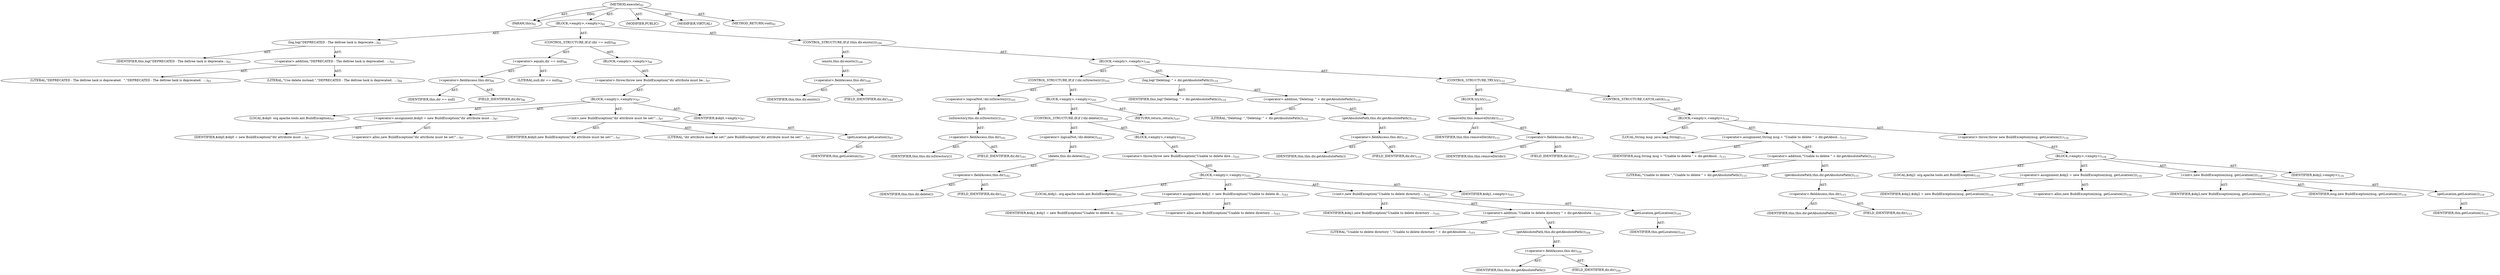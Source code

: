digraph "execute" {  
"111669149697" [label = <(METHOD,execute)<SUB>92</SUB>> ]
"115964116993" [label = <(PARAM,this)<SUB>92</SUB>> ]
"25769803777" [label = <(BLOCK,&lt;empty&gt;,&lt;empty&gt;)<SUB>92</SUB>> ]
"30064771074" [label = <(log,log(&quot;DEPRECATED - The deltree task is deprecate...)<SUB>93</SUB>> ]
"68719476737" [label = <(IDENTIFIER,this,log(&quot;DEPRECATED - The deltree task is deprecate...)<SUB>93</SUB>> ]
"30064771075" [label = <(&lt;operator&gt;.addition,&quot;DEPRECATED - The deltree task is deprecated.  ...)<SUB>93</SUB>> ]
"90194313216" [label = <(LITERAL,&quot;DEPRECATED - The deltree task is deprecated.  &quot;,&quot;DEPRECATED - The deltree task is deprecated.  ...)<SUB>93</SUB>> ]
"90194313217" [label = <(LITERAL,&quot;Use delete instead.&quot;,&quot;DEPRECATED - The deltree task is deprecated.  ...)<SUB>94</SUB>> ]
"47244640256" [label = <(CONTROL_STRUCTURE,IF,if (dir == null))<SUB>96</SUB>> ]
"30064771076" [label = <(&lt;operator&gt;.equals,dir == null)<SUB>96</SUB>> ]
"30064771077" [label = <(&lt;operator&gt;.fieldAccess,this.dir)<SUB>96</SUB>> ]
"68719476745" [label = <(IDENTIFIER,this,dir == null)> ]
"55834574849" [label = <(FIELD_IDENTIFIER,dir,dir)<SUB>96</SUB>> ]
"90194313218" [label = <(LITERAL,null,dir == null)<SUB>96</SUB>> ]
"25769803778" [label = <(BLOCK,&lt;empty&gt;,&lt;empty&gt;)<SUB>96</SUB>> ]
"30064771078" [label = <(&lt;operator&gt;.throw,throw new BuildException(&quot;dir attribute must be...)<SUB>97</SUB>> ]
"25769803779" [label = <(BLOCK,&lt;empty&gt;,&lt;empty&gt;)<SUB>97</SUB>> ]
"94489280512" [label = <(LOCAL,$obj0: org.apache.tools.ant.BuildException)<SUB>97</SUB>> ]
"30064771079" [label = <(&lt;operator&gt;.assignment,$obj0 = new BuildException(&quot;dir attribute must ...)<SUB>97</SUB>> ]
"68719476746" [label = <(IDENTIFIER,$obj0,$obj0 = new BuildException(&quot;dir attribute must ...)<SUB>97</SUB>> ]
"30064771080" [label = <(&lt;operator&gt;.alloc,new BuildException(&quot;dir attribute must be set!&quot;...)<SUB>97</SUB>> ]
"30064771081" [label = <(&lt;init&gt;,new BuildException(&quot;dir attribute must be set!&quot;...)<SUB>97</SUB>> ]
"68719476747" [label = <(IDENTIFIER,$obj0,new BuildException(&quot;dir attribute must be set!&quot;...)<SUB>97</SUB>> ]
"90194313219" [label = <(LITERAL,&quot;dir attribute must be set!&quot;,new BuildException(&quot;dir attribute must be set!&quot;...)<SUB>97</SUB>> ]
"30064771082" [label = <(getLocation,getLocation())<SUB>97</SUB>> ]
"68719476738" [label = <(IDENTIFIER,this,getLocation())<SUB>97</SUB>> ]
"68719476748" [label = <(IDENTIFIER,$obj0,&lt;empty&gt;)<SUB>97</SUB>> ]
"47244640257" [label = <(CONTROL_STRUCTURE,IF,if (this.dir.exists()))<SUB>100</SUB>> ]
"30064771083" [label = <(exists,this.dir.exists())<SUB>100</SUB>> ]
"30064771084" [label = <(&lt;operator&gt;.fieldAccess,this.dir)<SUB>100</SUB>> ]
"68719476749" [label = <(IDENTIFIER,this,this.dir.exists())> ]
"55834574850" [label = <(FIELD_IDENTIFIER,dir,dir)<SUB>100</SUB>> ]
"25769803780" [label = <(BLOCK,&lt;empty&gt;,&lt;empty&gt;)<SUB>100</SUB>> ]
"47244640258" [label = <(CONTROL_STRUCTURE,IF,if (!dir.isDirectory()))<SUB>101</SUB>> ]
"30064771085" [label = <(&lt;operator&gt;.logicalNot,!dir.isDirectory())<SUB>101</SUB>> ]
"30064771086" [label = <(isDirectory,this.dir.isDirectory())<SUB>101</SUB>> ]
"30064771087" [label = <(&lt;operator&gt;.fieldAccess,this.dir)<SUB>101</SUB>> ]
"68719476750" [label = <(IDENTIFIER,this,this.dir.isDirectory())> ]
"55834574851" [label = <(FIELD_IDENTIFIER,dir,dir)<SUB>101</SUB>> ]
"25769803781" [label = <(BLOCK,&lt;empty&gt;,&lt;empty&gt;)<SUB>101</SUB>> ]
"47244640259" [label = <(CONTROL_STRUCTURE,IF,if (!dir.delete()))<SUB>102</SUB>> ]
"30064771088" [label = <(&lt;operator&gt;.logicalNot,!dir.delete())<SUB>102</SUB>> ]
"30064771089" [label = <(delete,this.dir.delete())<SUB>102</SUB>> ]
"30064771090" [label = <(&lt;operator&gt;.fieldAccess,this.dir)<SUB>102</SUB>> ]
"68719476751" [label = <(IDENTIFIER,this,this.dir.delete())> ]
"55834574852" [label = <(FIELD_IDENTIFIER,dir,dir)<SUB>102</SUB>> ]
"25769803782" [label = <(BLOCK,&lt;empty&gt;,&lt;empty&gt;)<SUB>102</SUB>> ]
"30064771091" [label = <(&lt;operator&gt;.throw,throw new BuildException(&quot;Unable to delete dire...)<SUB>103</SUB>> ]
"25769803783" [label = <(BLOCK,&lt;empty&gt;,&lt;empty&gt;)<SUB>103</SUB>> ]
"94489280513" [label = <(LOCAL,$obj1: org.apache.tools.ant.BuildException)<SUB>103</SUB>> ]
"30064771092" [label = <(&lt;operator&gt;.assignment,$obj1 = new BuildException(&quot;Unable to delete di...)<SUB>103</SUB>> ]
"68719476752" [label = <(IDENTIFIER,$obj1,$obj1 = new BuildException(&quot;Unable to delete di...)<SUB>103</SUB>> ]
"30064771093" [label = <(&lt;operator&gt;.alloc,new BuildException(&quot;Unable to delete directory ...)<SUB>103</SUB>> ]
"30064771094" [label = <(&lt;init&gt;,new BuildException(&quot;Unable to delete directory ...)<SUB>103</SUB>> ]
"68719476753" [label = <(IDENTIFIER,$obj1,new BuildException(&quot;Unable to delete directory ...)<SUB>103</SUB>> ]
"30064771095" [label = <(&lt;operator&gt;.addition,&quot;Unable to delete directory &quot; + dir.getAbsolute...)<SUB>103</SUB>> ]
"90194313220" [label = <(LITERAL,&quot;Unable to delete directory &quot;,&quot;Unable to delete directory &quot; + dir.getAbsolute...)<SUB>103</SUB>> ]
"30064771096" [label = <(getAbsolutePath,this.dir.getAbsolutePath())<SUB>104</SUB>> ]
"30064771097" [label = <(&lt;operator&gt;.fieldAccess,this.dir)<SUB>104</SUB>> ]
"68719476754" [label = <(IDENTIFIER,this,this.dir.getAbsolutePath())> ]
"55834574853" [label = <(FIELD_IDENTIFIER,dir,dir)<SUB>104</SUB>> ]
"30064771098" [label = <(getLocation,getLocation())<SUB>105</SUB>> ]
"68719476739" [label = <(IDENTIFIER,this,getLocation())<SUB>105</SUB>> ]
"68719476755" [label = <(IDENTIFIER,$obj1,&lt;empty&gt;)<SUB>103</SUB>> ]
"146028888064" [label = <(RETURN,return;,return;)<SUB>107</SUB>> ]
"30064771099" [label = <(log,log(&quot;Deleting: &quot; + dir.getAbsolutePath()))<SUB>110</SUB>> ]
"68719476740" [label = <(IDENTIFIER,this,log(&quot;Deleting: &quot; + dir.getAbsolutePath()))<SUB>110</SUB>> ]
"30064771100" [label = <(&lt;operator&gt;.addition,&quot;Deleting: &quot; + dir.getAbsolutePath())<SUB>110</SUB>> ]
"90194313221" [label = <(LITERAL,&quot;Deleting: &quot;,&quot;Deleting: &quot; + dir.getAbsolutePath())<SUB>110</SUB>> ]
"30064771101" [label = <(getAbsolutePath,this.dir.getAbsolutePath())<SUB>110</SUB>> ]
"30064771102" [label = <(&lt;operator&gt;.fieldAccess,this.dir)<SUB>110</SUB>> ]
"68719476756" [label = <(IDENTIFIER,this,this.dir.getAbsolutePath())> ]
"55834574854" [label = <(FIELD_IDENTIFIER,dir,dir)<SUB>110</SUB>> ]
"47244640260" [label = <(CONTROL_STRUCTURE,TRY,try)<SUB>112</SUB>> ]
"25769803784" [label = <(BLOCK,try,try)<SUB>112</SUB>> ]
"30064771103" [label = <(removeDir,this.removeDir(dir))<SUB>113</SUB>> ]
"68719476741" [label = <(IDENTIFIER,this,this.removeDir(dir))<SUB>113</SUB>> ]
"30064771104" [label = <(&lt;operator&gt;.fieldAccess,this.dir)<SUB>113</SUB>> ]
"68719476757" [label = <(IDENTIFIER,this,this.removeDir(dir))> ]
"55834574855" [label = <(FIELD_IDENTIFIER,dir,dir)<SUB>113</SUB>> ]
"47244640261" [label = <(CONTROL_STRUCTURE,CATCH,catch)<SUB>114</SUB>> ]
"25769803785" [label = <(BLOCK,&lt;empty&gt;,&lt;empty&gt;)<SUB>114</SUB>> ]
"94489280514" [label = <(LOCAL,String msg: java.lang.String)<SUB>115</SUB>> ]
"30064771105" [label = <(&lt;operator&gt;.assignment,String msg = &quot;Unable to delete &quot; + dir.getAbsol...)<SUB>115</SUB>> ]
"68719476758" [label = <(IDENTIFIER,msg,String msg = &quot;Unable to delete &quot; + dir.getAbsol...)<SUB>115</SUB>> ]
"30064771106" [label = <(&lt;operator&gt;.addition,&quot;Unable to delete &quot; + dir.getAbsolutePath())<SUB>115</SUB>> ]
"90194313222" [label = <(LITERAL,&quot;Unable to delete &quot;,&quot;Unable to delete &quot; + dir.getAbsolutePath())<SUB>115</SUB>> ]
"30064771107" [label = <(getAbsolutePath,this.dir.getAbsolutePath())<SUB>115</SUB>> ]
"30064771108" [label = <(&lt;operator&gt;.fieldAccess,this.dir)<SUB>115</SUB>> ]
"68719476759" [label = <(IDENTIFIER,this,this.dir.getAbsolutePath())> ]
"55834574856" [label = <(FIELD_IDENTIFIER,dir,dir)<SUB>115</SUB>> ]
"30064771109" [label = <(&lt;operator&gt;.throw,throw new BuildException(msg, getLocation());)<SUB>116</SUB>> ]
"25769803786" [label = <(BLOCK,&lt;empty&gt;,&lt;empty&gt;)<SUB>116</SUB>> ]
"94489280515" [label = <(LOCAL,$obj2: org.apache.tools.ant.BuildException)<SUB>116</SUB>> ]
"30064771110" [label = <(&lt;operator&gt;.assignment,$obj2 = new BuildException(msg, getLocation()))<SUB>116</SUB>> ]
"68719476760" [label = <(IDENTIFIER,$obj2,$obj2 = new BuildException(msg, getLocation()))<SUB>116</SUB>> ]
"30064771111" [label = <(&lt;operator&gt;.alloc,new BuildException(msg, getLocation()))<SUB>116</SUB>> ]
"30064771112" [label = <(&lt;init&gt;,new BuildException(msg, getLocation()))<SUB>116</SUB>> ]
"68719476761" [label = <(IDENTIFIER,$obj2,new BuildException(msg, getLocation()))<SUB>116</SUB>> ]
"68719476762" [label = <(IDENTIFIER,msg,new BuildException(msg, getLocation()))<SUB>116</SUB>> ]
"30064771113" [label = <(getLocation,getLocation())<SUB>116</SUB>> ]
"68719476742" [label = <(IDENTIFIER,this,getLocation())<SUB>116</SUB>> ]
"68719476763" [label = <(IDENTIFIER,$obj2,&lt;empty&gt;)<SUB>116</SUB>> ]
"133143986179" [label = <(MODIFIER,PUBLIC)> ]
"133143986180" [label = <(MODIFIER,VIRTUAL)> ]
"128849018881" [label = <(METHOD_RETURN,void)<SUB>92</SUB>> ]
  "111669149697" -> "115964116993"  [ label = "AST: "] 
  "111669149697" -> "25769803777"  [ label = "AST: "] 
  "111669149697" -> "133143986179"  [ label = "AST: "] 
  "111669149697" -> "133143986180"  [ label = "AST: "] 
  "111669149697" -> "128849018881"  [ label = "AST: "] 
  "25769803777" -> "30064771074"  [ label = "AST: "] 
  "25769803777" -> "47244640256"  [ label = "AST: "] 
  "25769803777" -> "47244640257"  [ label = "AST: "] 
  "30064771074" -> "68719476737"  [ label = "AST: "] 
  "30064771074" -> "30064771075"  [ label = "AST: "] 
  "30064771075" -> "90194313216"  [ label = "AST: "] 
  "30064771075" -> "90194313217"  [ label = "AST: "] 
  "47244640256" -> "30064771076"  [ label = "AST: "] 
  "47244640256" -> "25769803778"  [ label = "AST: "] 
  "30064771076" -> "30064771077"  [ label = "AST: "] 
  "30064771076" -> "90194313218"  [ label = "AST: "] 
  "30064771077" -> "68719476745"  [ label = "AST: "] 
  "30064771077" -> "55834574849"  [ label = "AST: "] 
  "25769803778" -> "30064771078"  [ label = "AST: "] 
  "30064771078" -> "25769803779"  [ label = "AST: "] 
  "25769803779" -> "94489280512"  [ label = "AST: "] 
  "25769803779" -> "30064771079"  [ label = "AST: "] 
  "25769803779" -> "30064771081"  [ label = "AST: "] 
  "25769803779" -> "68719476748"  [ label = "AST: "] 
  "30064771079" -> "68719476746"  [ label = "AST: "] 
  "30064771079" -> "30064771080"  [ label = "AST: "] 
  "30064771081" -> "68719476747"  [ label = "AST: "] 
  "30064771081" -> "90194313219"  [ label = "AST: "] 
  "30064771081" -> "30064771082"  [ label = "AST: "] 
  "30064771082" -> "68719476738"  [ label = "AST: "] 
  "47244640257" -> "30064771083"  [ label = "AST: "] 
  "47244640257" -> "25769803780"  [ label = "AST: "] 
  "30064771083" -> "30064771084"  [ label = "AST: "] 
  "30064771084" -> "68719476749"  [ label = "AST: "] 
  "30064771084" -> "55834574850"  [ label = "AST: "] 
  "25769803780" -> "47244640258"  [ label = "AST: "] 
  "25769803780" -> "30064771099"  [ label = "AST: "] 
  "25769803780" -> "47244640260"  [ label = "AST: "] 
  "47244640258" -> "30064771085"  [ label = "AST: "] 
  "47244640258" -> "25769803781"  [ label = "AST: "] 
  "30064771085" -> "30064771086"  [ label = "AST: "] 
  "30064771086" -> "30064771087"  [ label = "AST: "] 
  "30064771087" -> "68719476750"  [ label = "AST: "] 
  "30064771087" -> "55834574851"  [ label = "AST: "] 
  "25769803781" -> "47244640259"  [ label = "AST: "] 
  "25769803781" -> "146028888064"  [ label = "AST: "] 
  "47244640259" -> "30064771088"  [ label = "AST: "] 
  "47244640259" -> "25769803782"  [ label = "AST: "] 
  "30064771088" -> "30064771089"  [ label = "AST: "] 
  "30064771089" -> "30064771090"  [ label = "AST: "] 
  "30064771090" -> "68719476751"  [ label = "AST: "] 
  "30064771090" -> "55834574852"  [ label = "AST: "] 
  "25769803782" -> "30064771091"  [ label = "AST: "] 
  "30064771091" -> "25769803783"  [ label = "AST: "] 
  "25769803783" -> "94489280513"  [ label = "AST: "] 
  "25769803783" -> "30064771092"  [ label = "AST: "] 
  "25769803783" -> "30064771094"  [ label = "AST: "] 
  "25769803783" -> "68719476755"  [ label = "AST: "] 
  "30064771092" -> "68719476752"  [ label = "AST: "] 
  "30064771092" -> "30064771093"  [ label = "AST: "] 
  "30064771094" -> "68719476753"  [ label = "AST: "] 
  "30064771094" -> "30064771095"  [ label = "AST: "] 
  "30064771094" -> "30064771098"  [ label = "AST: "] 
  "30064771095" -> "90194313220"  [ label = "AST: "] 
  "30064771095" -> "30064771096"  [ label = "AST: "] 
  "30064771096" -> "30064771097"  [ label = "AST: "] 
  "30064771097" -> "68719476754"  [ label = "AST: "] 
  "30064771097" -> "55834574853"  [ label = "AST: "] 
  "30064771098" -> "68719476739"  [ label = "AST: "] 
  "30064771099" -> "68719476740"  [ label = "AST: "] 
  "30064771099" -> "30064771100"  [ label = "AST: "] 
  "30064771100" -> "90194313221"  [ label = "AST: "] 
  "30064771100" -> "30064771101"  [ label = "AST: "] 
  "30064771101" -> "30064771102"  [ label = "AST: "] 
  "30064771102" -> "68719476756"  [ label = "AST: "] 
  "30064771102" -> "55834574854"  [ label = "AST: "] 
  "47244640260" -> "25769803784"  [ label = "AST: "] 
  "47244640260" -> "47244640261"  [ label = "AST: "] 
  "25769803784" -> "30064771103"  [ label = "AST: "] 
  "30064771103" -> "68719476741"  [ label = "AST: "] 
  "30064771103" -> "30064771104"  [ label = "AST: "] 
  "30064771104" -> "68719476757"  [ label = "AST: "] 
  "30064771104" -> "55834574855"  [ label = "AST: "] 
  "47244640261" -> "25769803785"  [ label = "AST: "] 
  "25769803785" -> "94489280514"  [ label = "AST: "] 
  "25769803785" -> "30064771105"  [ label = "AST: "] 
  "25769803785" -> "30064771109"  [ label = "AST: "] 
  "30064771105" -> "68719476758"  [ label = "AST: "] 
  "30064771105" -> "30064771106"  [ label = "AST: "] 
  "30064771106" -> "90194313222"  [ label = "AST: "] 
  "30064771106" -> "30064771107"  [ label = "AST: "] 
  "30064771107" -> "30064771108"  [ label = "AST: "] 
  "30064771108" -> "68719476759"  [ label = "AST: "] 
  "30064771108" -> "55834574856"  [ label = "AST: "] 
  "30064771109" -> "25769803786"  [ label = "AST: "] 
  "25769803786" -> "94489280515"  [ label = "AST: "] 
  "25769803786" -> "30064771110"  [ label = "AST: "] 
  "25769803786" -> "30064771112"  [ label = "AST: "] 
  "25769803786" -> "68719476763"  [ label = "AST: "] 
  "30064771110" -> "68719476760"  [ label = "AST: "] 
  "30064771110" -> "30064771111"  [ label = "AST: "] 
  "30064771112" -> "68719476761"  [ label = "AST: "] 
  "30064771112" -> "68719476762"  [ label = "AST: "] 
  "30064771112" -> "30064771113"  [ label = "AST: "] 
  "30064771113" -> "68719476742"  [ label = "AST: "] 
  "111669149697" -> "115964116993"  [ label = "DDG: "] 
}
